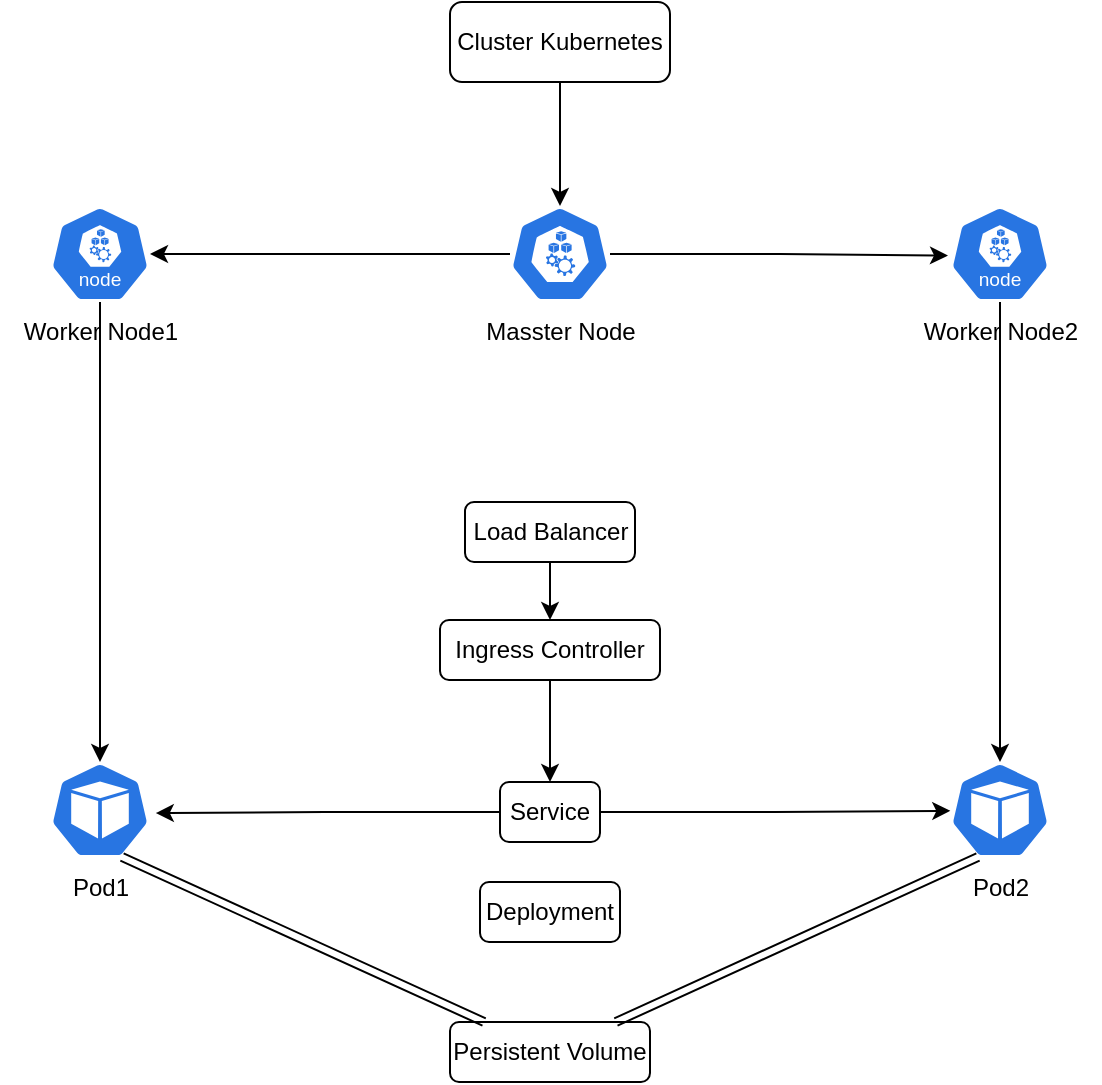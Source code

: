 <mxfile version="26.1.1">
  <diagram name="Página-1" id="DfGLqGvEiMxgEU5vP4-T">
    <mxGraphModel grid="1" page="1" gridSize="10" guides="1" tooltips="1" connect="1" arrows="1" fold="1" pageScale="1" pageWidth="827" pageHeight="1169" math="0" shadow="0">
      <root>
        <mxCell id="0" />
        <mxCell id="1" parent="0" />
        <mxCell id="kUK6isng7qHiw66SMapT-3" value="&lt;span style=&quot;text-wrap-mode: nowrap;&quot;&gt;Cluster Kubernetes&lt;/span&gt;" style="rounded=1;whiteSpace=wrap;html=1;" vertex="1" parent="1">
          <mxGeometry x="350" y="40" width="110" height="40" as="geometry" />
        </mxCell>
        <mxCell id="kUK6isng7qHiw66SMapT-10" style="edgeStyle=orthogonalEdgeStyle;rounded=0;orthogonalLoop=1;jettySize=auto;html=1;" edge="1" parent="1" source="kUK6isng7qHiw66SMapT-5" target="kUK6isng7qHiw66SMapT-8">
          <mxGeometry relative="1" as="geometry" />
        </mxCell>
        <mxCell id="kUK6isng7qHiw66SMapT-5" value="" style="aspect=fixed;sketch=0;html=1;dashed=0;whitespace=wrap;verticalLabelPosition=bottom;verticalAlign=top;fillColor=#2875E2;strokeColor=#ffffff;points=[[0.005,0.63,0],[0.1,0.2,0],[0.9,0.2,0],[0.5,0,0],[0.995,0.63,0],[0.72,0.99,0],[0.5,1,0],[0.28,0.99,0]];shape=mxgraph.kubernetes.icon2;prIcon=node" vertex="1" parent="1">
          <mxGeometry x="380" y="142" width="50" height="48" as="geometry" />
        </mxCell>
        <mxCell id="kUK6isng7qHiw66SMapT-6" value="Masster Node" style="text;html=1;align=center;verticalAlign=middle;resizable=0;points=[];autosize=1;strokeColor=none;fillColor=none;" vertex="1" parent="1">
          <mxGeometry x="355" y="190" width="100" height="30" as="geometry" />
        </mxCell>
        <mxCell id="kUK6isng7qHiw66SMapT-7" style="edgeStyle=orthogonalEdgeStyle;rounded=0;orthogonalLoop=1;jettySize=auto;html=1;exitX=0.5;exitY=1;exitDx=0;exitDy=0;entryX=0.5;entryY=0;entryDx=0;entryDy=0;entryPerimeter=0;" edge="1" parent="1" source="kUK6isng7qHiw66SMapT-3" target="kUK6isng7qHiw66SMapT-5">
          <mxGeometry relative="1" as="geometry" />
        </mxCell>
        <mxCell id="kUK6isng7qHiw66SMapT-23" style="edgeStyle=orthogonalEdgeStyle;rounded=0;orthogonalLoop=1;jettySize=auto;html=1;exitX=0.5;exitY=1;exitDx=0;exitDy=0;exitPerimeter=0;" edge="1" parent="1" source="kUK6isng7qHiw66SMapT-8" target="kUK6isng7qHiw66SMapT-15">
          <mxGeometry relative="1" as="geometry" />
        </mxCell>
        <mxCell id="kUK6isng7qHiw66SMapT-8" value="" style="aspect=fixed;sketch=0;html=1;dashed=0;whitespace=wrap;verticalLabelPosition=bottom;verticalAlign=top;fillColor=#2875E2;strokeColor=#ffffff;points=[[0.005,0.63,0],[0.1,0.2,0],[0.9,0.2,0],[0.5,0,0],[0.995,0.63,0],[0.72,0.99,0],[0.5,1,0],[0.28,0.99,0]];shape=mxgraph.kubernetes.icon2;kubernetesLabel=1;prIcon=node" vertex="1" parent="1">
          <mxGeometry x="150" y="142" width="50" height="48" as="geometry" />
        </mxCell>
        <mxCell id="kUK6isng7qHiw66SMapT-9" value="" style="aspect=fixed;sketch=0;html=1;dashed=0;whitespace=wrap;verticalLabelPosition=bottom;verticalAlign=top;fillColor=#2875E2;strokeColor=#ffffff;points=[[0.005,0.63,0],[0.1,0.2,0],[0.9,0.2,0],[0.5,0,0],[0.995,0.63,0],[0.72,0.99,0],[0.5,1,0],[0.28,0.99,0]];shape=mxgraph.kubernetes.icon2;kubernetesLabel=1;prIcon=node" vertex="1" parent="1">
          <mxGeometry x="600" y="142" width="50" height="48" as="geometry" />
        </mxCell>
        <mxCell id="kUK6isng7qHiw66SMapT-12" style="edgeStyle=orthogonalEdgeStyle;rounded=0;orthogonalLoop=1;jettySize=auto;html=1;entryX=-0.02;entryY=0.516;entryDx=0;entryDy=0;entryPerimeter=0;" edge="1" parent="1" source="kUK6isng7qHiw66SMapT-5" target="kUK6isng7qHiw66SMapT-9">
          <mxGeometry relative="1" as="geometry" />
        </mxCell>
        <mxCell id="kUK6isng7qHiw66SMapT-13" value="Worker Node1" style="text;html=1;align=center;verticalAlign=middle;resizable=0;points=[];autosize=1;strokeColor=none;fillColor=none;" vertex="1" parent="1">
          <mxGeometry x="125" y="190" width="100" height="30" as="geometry" />
        </mxCell>
        <mxCell id="kUK6isng7qHiw66SMapT-14" value="Worker Node2" style="text;html=1;align=center;verticalAlign=middle;resizable=0;points=[];autosize=1;strokeColor=none;fillColor=none;" vertex="1" parent="1">
          <mxGeometry x="575" y="190" width="100" height="30" as="geometry" />
        </mxCell>
        <mxCell id="kUK6isng7qHiw66SMapT-15" value="" style="aspect=fixed;sketch=0;html=1;dashed=0;whitespace=wrap;verticalLabelPosition=bottom;verticalAlign=top;fillColor=#2875E2;strokeColor=#ffffff;points=[[0.005,0.63,0],[0.1,0.2,0],[0.9,0.2,0],[0.5,0,0],[0.995,0.63,0],[0.72,0.99,0],[0.5,1,0],[0.28,0.99,0]];shape=mxgraph.kubernetes.icon2;prIcon=pod" vertex="1" parent="1">
          <mxGeometry x="150" y="420" width="50" height="48" as="geometry" />
        </mxCell>
        <mxCell id="kUK6isng7qHiw66SMapT-16" value="" style="aspect=fixed;sketch=0;html=1;dashed=0;whitespace=wrap;verticalLabelPosition=bottom;verticalAlign=top;fillColor=#2875E2;strokeColor=#ffffff;points=[[0.005,0.63,0],[0.1,0.2,0],[0.9,0.2,0],[0.5,0,0],[0.995,0.63,0],[0.72,0.99,0],[0.5,1,0],[0.28,0.99,0]];shape=mxgraph.kubernetes.icon2;prIcon=pod" vertex="1" parent="1">
          <mxGeometry x="600" y="420" width="50" height="48" as="geometry" />
        </mxCell>
        <mxCell id="kUK6isng7qHiw66SMapT-17" value="Pod1" style="text;html=1;align=center;verticalAlign=middle;resizable=0;points=[];autosize=1;strokeColor=none;fillColor=none;" vertex="1" parent="1">
          <mxGeometry x="150" y="468" width="50" height="30" as="geometry" />
        </mxCell>
        <mxCell id="kUK6isng7qHiw66SMapT-20" value="Pod2" style="text;html=1;align=center;verticalAlign=middle;resizable=0;points=[];autosize=1;strokeColor=none;fillColor=none;" vertex="1" parent="1">
          <mxGeometry x="600" y="468" width="50" height="30" as="geometry" />
        </mxCell>
        <mxCell id="kUK6isng7qHiw66SMapT-22" style="edgeStyle=orthogonalEdgeStyle;rounded=0;orthogonalLoop=1;jettySize=auto;html=1;exitX=0.5;exitY=1;exitDx=0;exitDy=0;exitPerimeter=0;entryX=0.5;entryY=0;entryDx=0;entryDy=0;entryPerimeter=0;" edge="1" parent="1" source="kUK6isng7qHiw66SMapT-9" target="kUK6isng7qHiw66SMapT-16">
          <mxGeometry relative="1" as="geometry" />
        </mxCell>
        <mxCell id="kUK6isng7qHiw66SMapT-37" style="edgeStyle=orthogonalEdgeStyle;rounded=0;orthogonalLoop=1;jettySize=auto;html=1;exitX=0.5;exitY=1;exitDx=0;exitDy=0;entryX=0.5;entryY=0;entryDx=0;entryDy=0;" edge="1" parent="1" source="kUK6isng7qHiw66SMapT-29" target="kUK6isng7qHiw66SMapT-33">
          <mxGeometry relative="1" as="geometry" />
        </mxCell>
        <mxCell id="kUK6isng7qHiw66SMapT-29" value="Ingress Controller" style="rounded=1;whiteSpace=wrap;html=1;" vertex="1" parent="1">
          <mxGeometry x="345" y="349" width="110" height="30" as="geometry" />
        </mxCell>
        <mxCell id="kUK6isng7qHiw66SMapT-33" value="Service" style="rounded=1;whiteSpace=wrap;html=1;" vertex="1" parent="1">
          <mxGeometry x="375" y="430" width="50" height="30" as="geometry" />
        </mxCell>
        <mxCell id="kUK6isng7qHiw66SMapT-34" value="Deployment" style="rounded=1;whiteSpace=wrap;html=1;" vertex="1" parent="1">
          <mxGeometry x="365" y="480" width="70" height="30" as="geometry" />
        </mxCell>
        <mxCell id="kUK6isng7qHiw66SMapT-36" value="Persistent Volume" style="rounded=1;whiteSpace=wrap;html=1;" vertex="1" parent="1">
          <mxGeometry x="350" y="550" width="100" height="30" as="geometry" />
        </mxCell>
        <mxCell id="kUK6isng7qHiw66SMapT-44" style="edgeStyle=none;rounded=0;orthogonalLoop=1;jettySize=auto;html=1;entryX=0.28;entryY=0.99;entryDx=0;entryDy=0;entryPerimeter=0;shape=link;" edge="1" parent="1" source="kUK6isng7qHiw66SMapT-36" target="kUK6isng7qHiw66SMapT-16">
          <mxGeometry relative="1" as="geometry" />
        </mxCell>
        <mxCell id="kUK6isng7qHiw66SMapT-45" style="edgeStyle=none;rounded=0;orthogonalLoop=1;jettySize=auto;html=1;entryX=0.72;entryY=0.99;entryDx=0;entryDy=0;entryPerimeter=0;shape=link;" edge="1" parent="1" source="kUK6isng7qHiw66SMapT-36" target="kUK6isng7qHiw66SMapT-15">
          <mxGeometry relative="1" as="geometry" />
        </mxCell>
        <mxCell id="kUK6isng7qHiw66SMapT-49" style="edgeStyle=none;rounded=0;orthogonalLoop=1;jettySize=auto;html=1;entryX=0.5;entryY=0;entryDx=0;entryDy=0;" edge="1" parent="1" source="kUK6isng7qHiw66SMapT-48" target="kUK6isng7qHiw66SMapT-29">
          <mxGeometry relative="1" as="geometry" />
        </mxCell>
        <mxCell id="kUK6isng7qHiw66SMapT-48" value="&lt;span style=&quot;text-wrap-mode: nowrap;&quot;&gt;Load Balancer&lt;/span&gt;" style="rounded=1;whiteSpace=wrap;html=1;" vertex="1" parent="1">
          <mxGeometry x="357.5" y="290" width="85" height="30" as="geometry" />
        </mxCell>
        <mxCell id="kUK6isng7qHiw66SMapT-53" style="edgeStyle=orthogonalEdgeStyle;rounded=0;orthogonalLoop=1;jettySize=auto;html=1;entryX=1.058;entryY=0.532;entryDx=0;entryDy=0;entryPerimeter=0;" edge="1" parent="1" source="kUK6isng7qHiw66SMapT-33" target="kUK6isng7qHiw66SMapT-15">
          <mxGeometry relative="1" as="geometry" />
        </mxCell>
        <mxCell id="kUK6isng7qHiw66SMapT-54" style="edgeStyle=orthogonalEdgeStyle;rounded=0;orthogonalLoop=1;jettySize=auto;html=1;entryX=0.003;entryY=0.509;entryDx=0;entryDy=0;entryPerimeter=0;" edge="1" parent="1" source="kUK6isng7qHiw66SMapT-33" target="kUK6isng7qHiw66SMapT-16">
          <mxGeometry relative="1" as="geometry" />
        </mxCell>
      </root>
    </mxGraphModel>
  </diagram>
</mxfile>
